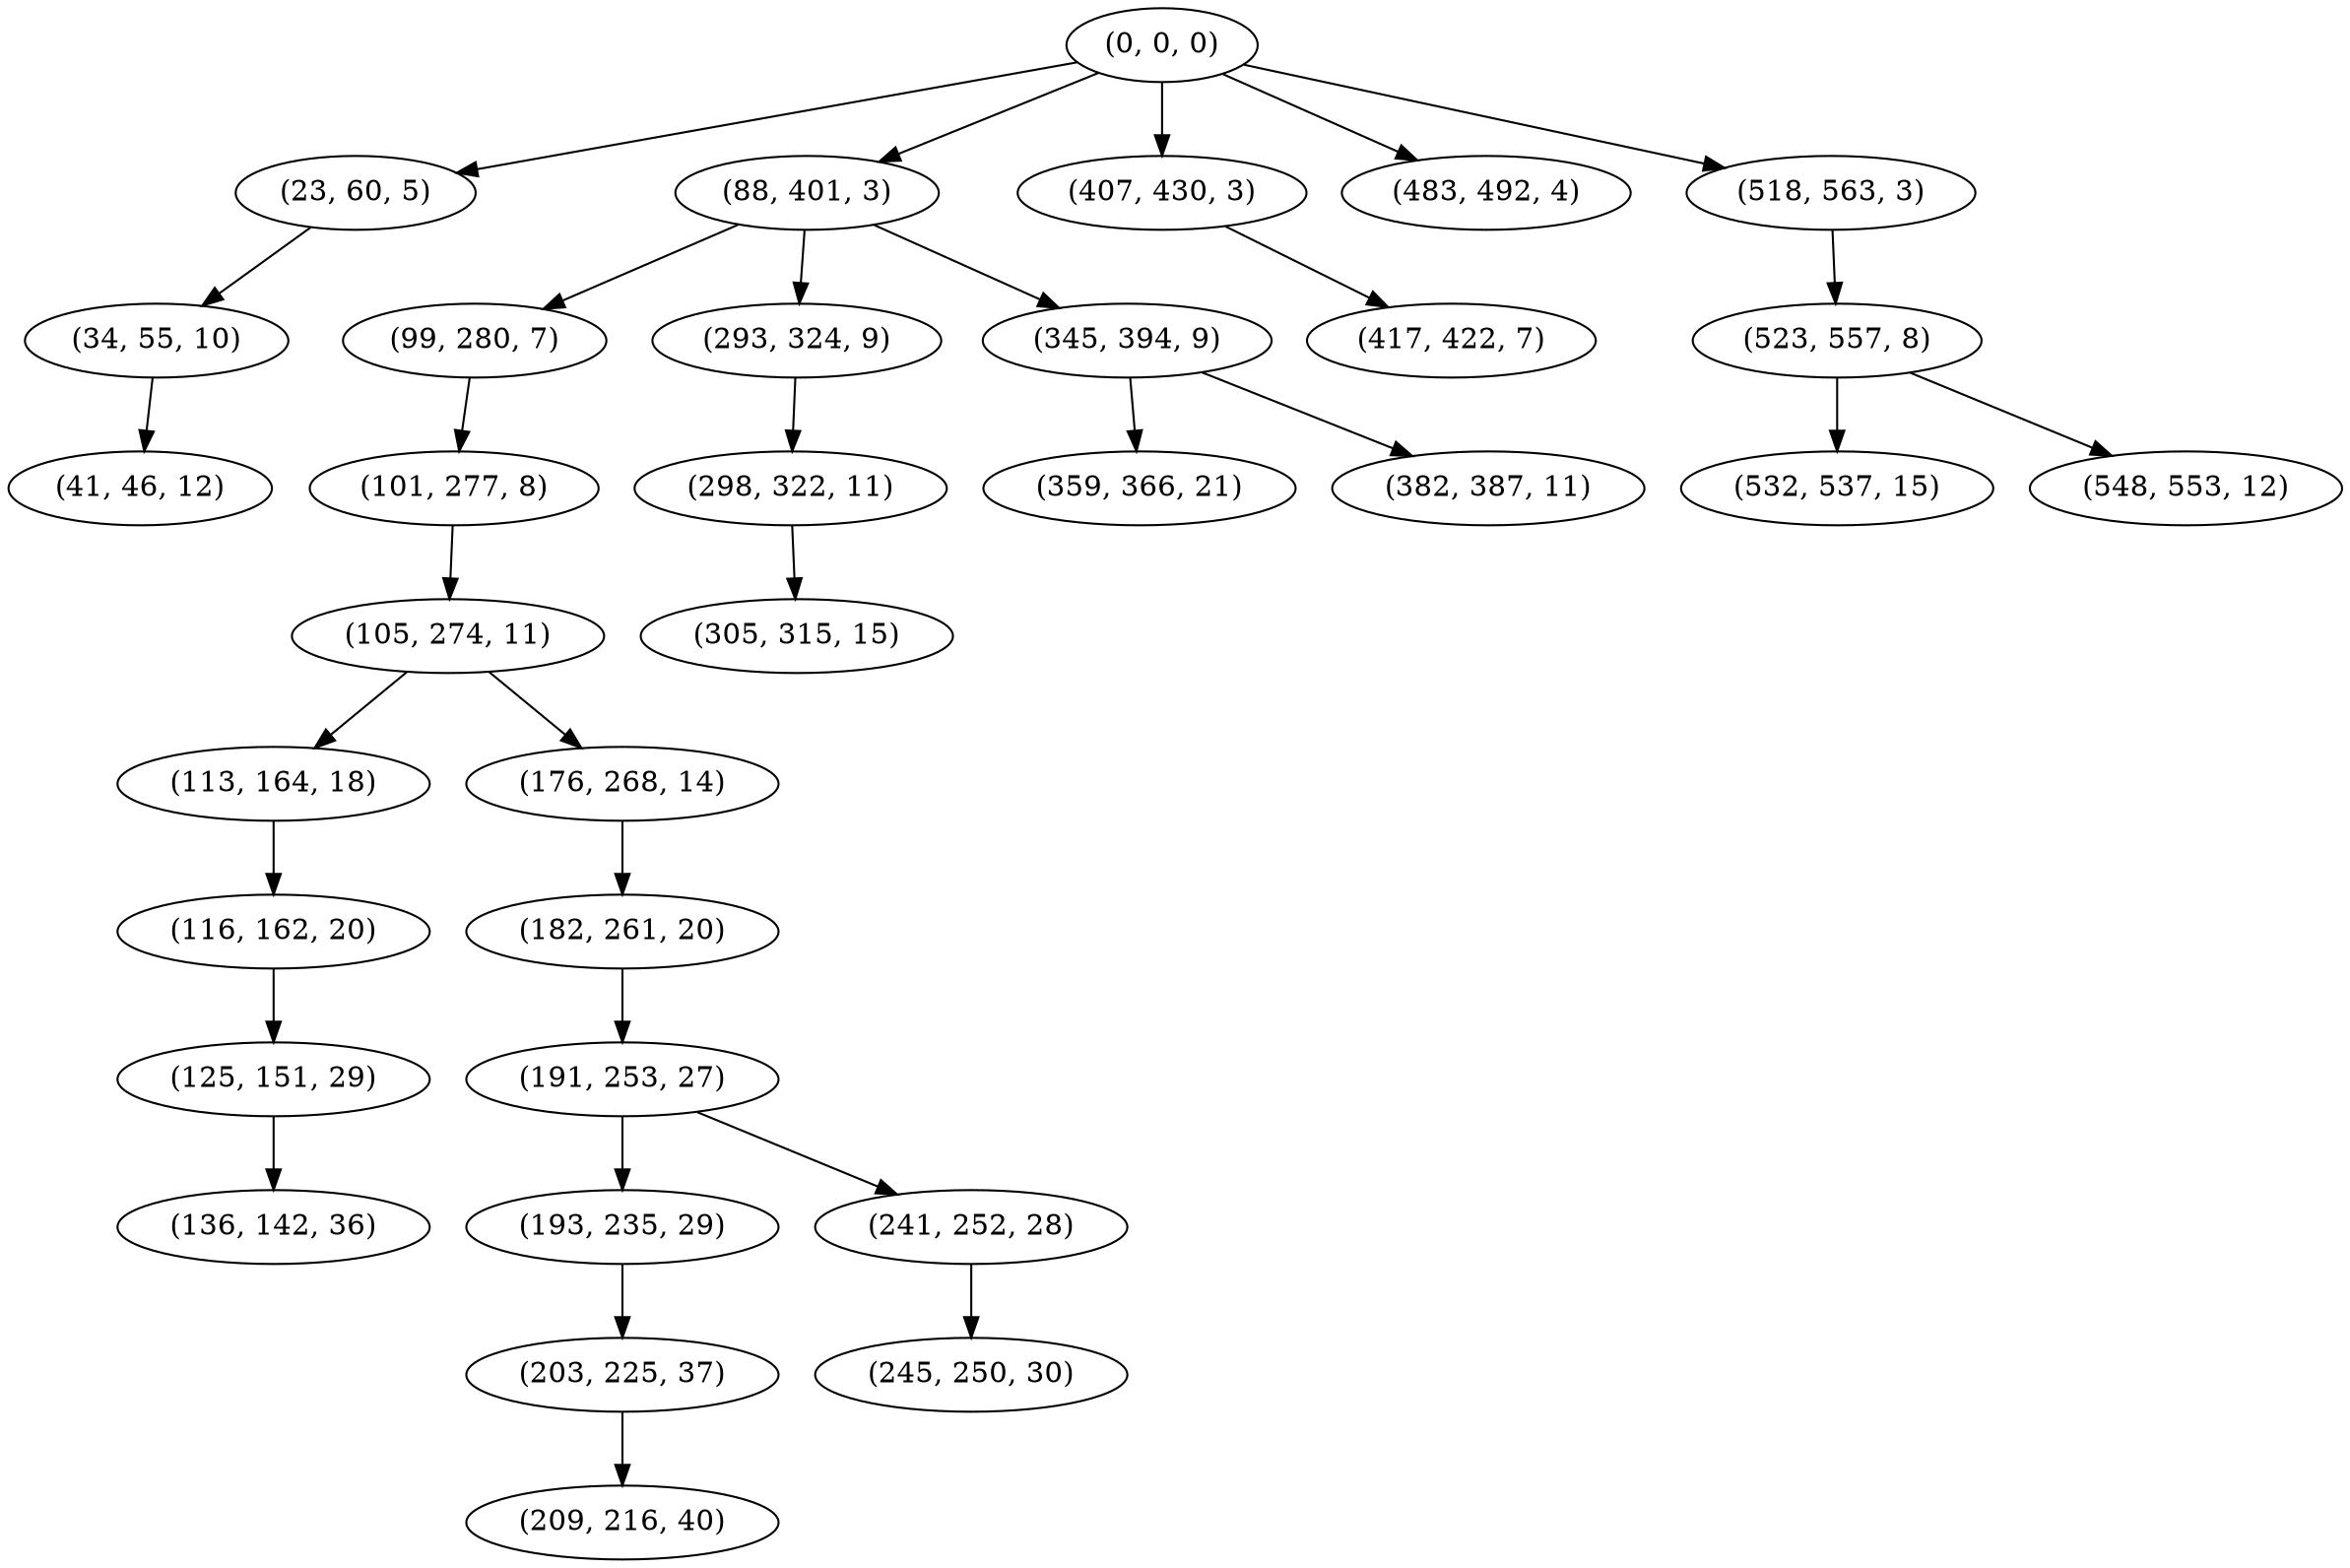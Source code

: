 digraph tree {
    "(0, 0, 0)";
    "(23, 60, 5)";
    "(34, 55, 10)";
    "(41, 46, 12)";
    "(88, 401, 3)";
    "(99, 280, 7)";
    "(101, 277, 8)";
    "(105, 274, 11)";
    "(113, 164, 18)";
    "(116, 162, 20)";
    "(125, 151, 29)";
    "(136, 142, 36)";
    "(176, 268, 14)";
    "(182, 261, 20)";
    "(191, 253, 27)";
    "(193, 235, 29)";
    "(203, 225, 37)";
    "(209, 216, 40)";
    "(241, 252, 28)";
    "(245, 250, 30)";
    "(293, 324, 9)";
    "(298, 322, 11)";
    "(305, 315, 15)";
    "(345, 394, 9)";
    "(359, 366, 21)";
    "(382, 387, 11)";
    "(407, 430, 3)";
    "(417, 422, 7)";
    "(483, 492, 4)";
    "(518, 563, 3)";
    "(523, 557, 8)";
    "(532, 537, 15)";
    "(548, 553, 12)";
    "(0, 0, 0)" -> "(23, 60, 5)";
    "(0, 0, 0)" -> "(88, 401, 3)";
    "(0, 0, 0)" -> "(407, 430, 3)";
    "(0, 0, 0)" -> "(483, 492, 4)";
    "(0, 0, 0)" -> "(518, 563, 3)";
    "(23, 60, 5)" -> "(34, 55, 10)";
    "(34, 55, 10)" -> "(41, 46, 12)";
    "(88, 401, 3)" -> "(99, 280, 7)";
    "(88, 401, 3)" -> "(293, 324, 9)";
    "(88, 401, 3)" -> "(345, 394, 9)";
    "(99, 280, 7)" -> "(101, 277, 8)";
    "(101, 277, 8)" -> "(105, 274, 11)";
    "(105, 274, 11)" -> "(113, 164, 18)";
    "(105, 274, 11)" -> "(176, 268, 14)";
    "(113, 164, 18)" -> "(116, 162, 20)";
    "(116, 162, 20)" -> "(125, 151, 29)";
    "(125, 151, 29)" -> "(136, 142, 36)";
    "(176, 268, 14)" -> "(182, 261, 20)";
    "(182, 261, 20)" -> "(191, 253, 27)";
    "(191, 253, 27)" -> "(193, 235, 29)";
    "(191, 253, 27)" -> "(241, 252, 28)";
    "(193, 235, 29)" -> "(203, 225, 37)";
    "(203, 225, 37)" -> "(209, 216, 40)";
    "(241, 252, 28)" -> "(245, 250, 30)";
    "(293, 324, 9)" -> "(298, 322, 11)";
    "(298, 322, 11)" -> "(305, 315, 15)";
    "(345, 394, 9)" -> "(359, 366, 21)";
    "(345, 394, 9)" -> "(382, 387, 11)";
    "(407, 430, 3)" -> "(417, 422, 7)";
    "(518, 563, 3)" -> "(523, 557, 8)";
    "(523, 557, 8)" -> "(532, 537, 15)";
    "(523, 557, 8)" -> "(548, 553, 12)";
}
